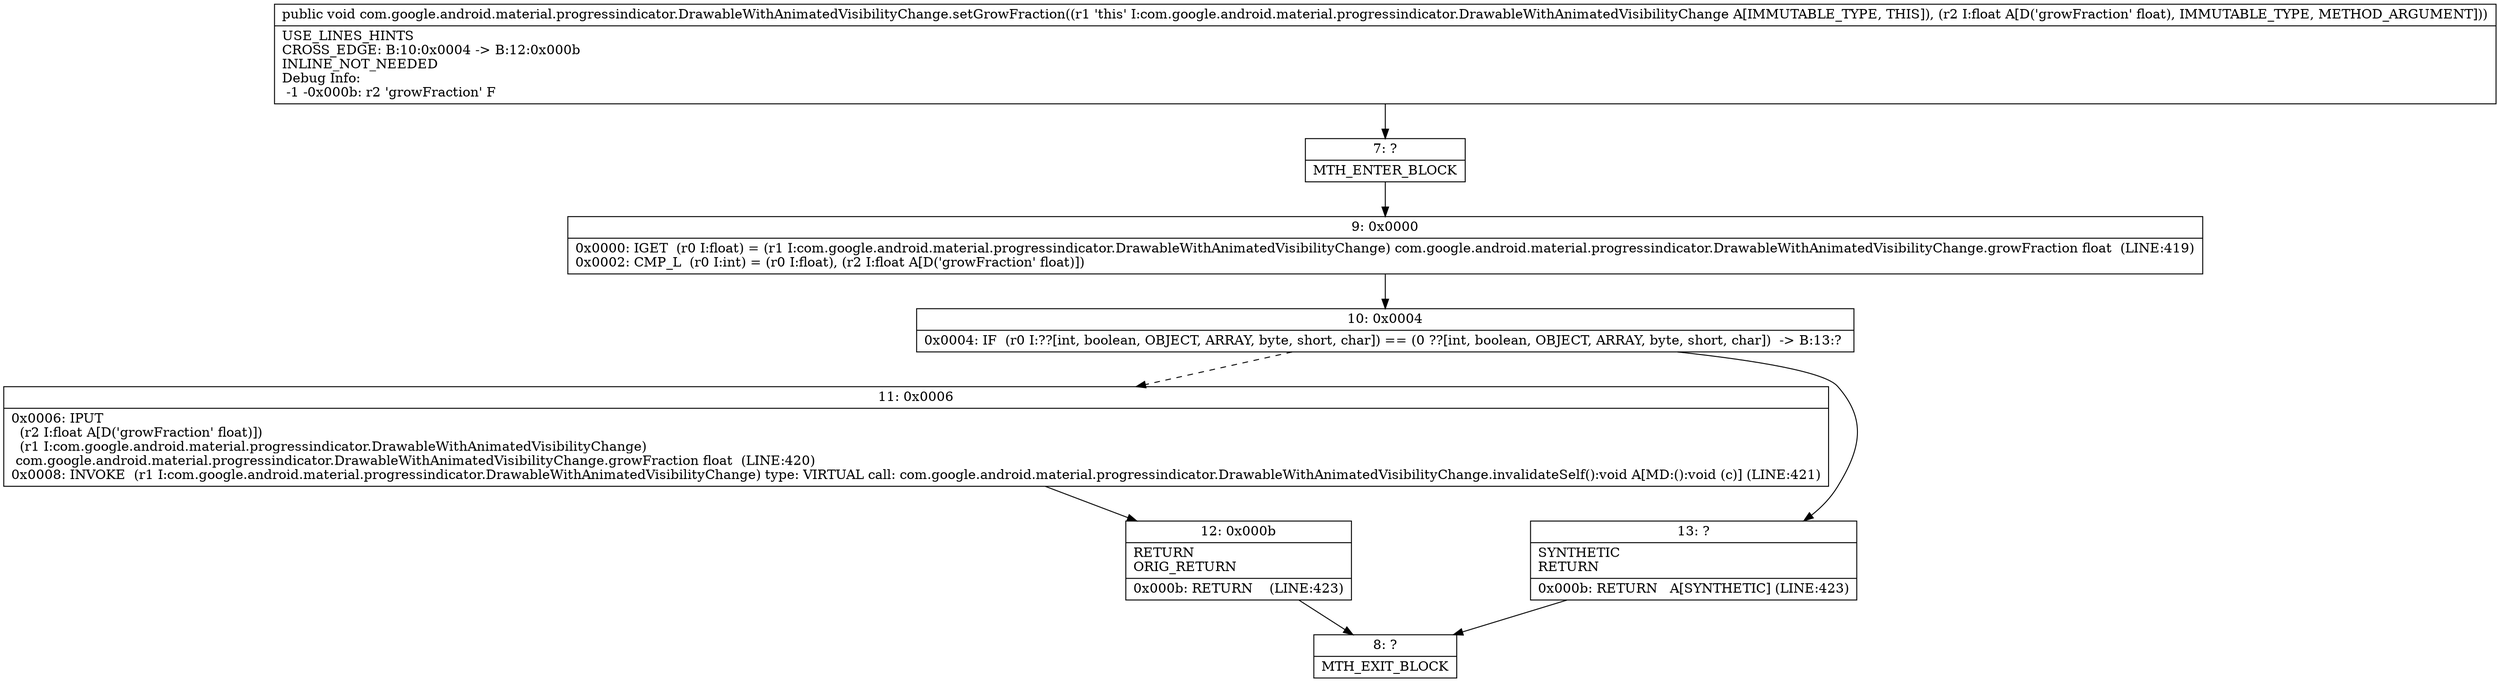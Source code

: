 digraph "CFG forcom.google.android.material.progressindicator.DrawableWithAnimatedVisibilityChange.setGrowFraction(F)V" {
Node_7 [shape=record,label="{7\:\ ?|MTH_ENTER_BLOCK\l}"];
Node_9 [shape=record,label="{9\:\ 0x0000|0x0000: IGET  (r0 I:float) = (r1 I:com.google.android.material.progressindicator.DrawableWithAnimatedVisibilityChange) com.google.android.material.progressindicator.DrawableWithAnimatedVisibilityChange.growFraction float  (LINE:419)\l0x0002: CMP_L  (r0 I:int) = (r0 I:float), (r2 I:float A[D('growFraction' float)]) \l}"];
Node_10 [shape=record,label="{10\:\ 0x0004|0x0004: IF  (r0 I:??[int, boolean, OBJECT, ARRAY, byte, short, char]) == (0 ??[int, boolean, OBJECT, ARRAY, byte, short, char])  \-\> B:13:? \l}"];
Node_11 [shape=record,label="{11\:\ 0x0006|0x0006: IPUT  \l  (r2 I:float A[D('growFraction' float)])\l  (r1 I:com.google.android.material.progressindicator.DrawableWithAnimatedVisibilityChange)\l com.google.android.material.progressindicator.DrawableWithAnimatedVisibilityChange.growFraction float  (LINE:420)\l0x0008: INVOKE  (r1 I:com.google.android.material.progressindicator.DrawableWithAnimatedVisibilityChange) type: VIRTUAL call: com.google.android.material.progressindicator.DrawableWithAnimatedVisibilityChange.invalidateSelf():void A[MD:():void (c)] (LINE:421)\l}"];
Node_12 [shape=record,label="{12\:\ 0x000b|RETURN\lORIG_RETURN\l|0x000b: RETURN    (LINE:423)\l}"];
Node_8 [shape=record,label="{8\:\ ?|MTH_EXIT_BLOCK\l}"];
Node_13 [shape=record,label="{13\:\ ?|SYNTHETIC\lRETURN\l|0x000b: RETURN   A[SYNTHETIC] (LINE:423)\l}"];
MethodNode[shape=record,label="{public void com.google.android.material.progressindicator.DrawableWithAnimatedVisibilityChange.setGrowFraction((r1 'this' I:com.google.android.material.progressindicator.DrawableWithAnimatedVisibilityChange A[IMMUTABLE_TYPE, THIS]), (r2 I:float A[D('growFraction' float), IMMUTABLE_TYPE, METHOD_ARGUMENT]))  | USE_LINES_HINTS\lCROSS_EDGE: B:10:0x0004 \-\> B:12:0x000b\lINLINE_NOT_NEEDED\lDebug Info:\l  \-1 \-0x000b: r2 'growFraction' F\l}"];
MethodNode -> Node_7;Node_7 -> Node_9;
Node_9 -> Node_10;
Node_10 -> Node_11[style=dashed];
Node_10 -> Node_13;
Node_11 -> Node_12;
Node_12 -> Node_8;
Node_13 -> Node_8;
}

